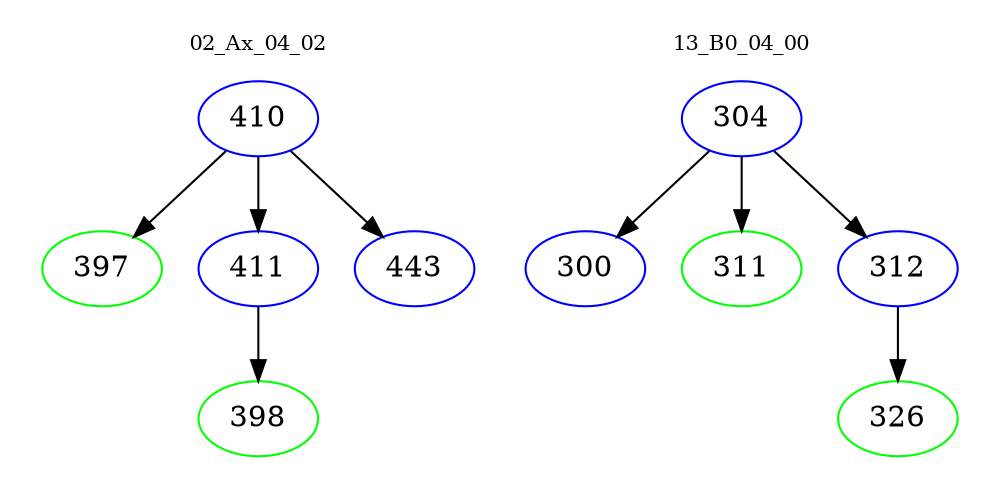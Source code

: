 digraph{
subgraph cluster_0 {
color = white
label = "02_Ax_04_02";
fontsize=10;
T0_410 [label="410", color="blue"]
T0_410 -> T0_397 [color="black"]
T0_397 [label="397", color="green"]
T0_410 -> T0_411 [color="black"]
T0_411 [label="411", color="blue"]
T0_411 -> T0_398 [color="black"]
T0_398 [label="398", color="green"]
T0_410 -> T0_443 [color="black"]
T0_443 [label="443", color="blue"]
}
subgraph cluster_1 {
color = white
label = "13_B0_04_00";
fontsize=10;
T1_304 [label="304", color="blue"]
T1_304 -> T1_300 [color="black"]
T1_300 [label="300", color="blue"]
T1_304 -> T1_311 [color="black"]
T1_311 [label="311", color="green"]
T1_304 -> T1_312 [color="black"]
T1_312 [label="312", color="blue"]
T1_312 -> T1_326 [color="black"]
T1_326 [label="326", color="green"]
}
}
